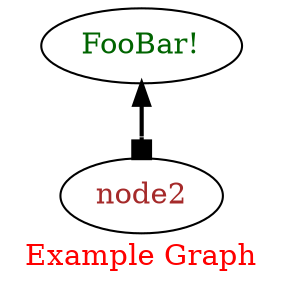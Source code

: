 digraph "foobar" {

  // Common Attribute Statements
  graph [ charset="UTF-8", clusterrank="global", fontcolor="#FF0000", label="Example Graph", labeljust="c", margin="(2.0,2.0)" ] ;
  node [ fontcolor="#A52A2A", labelloc="c", orientation="45", sides="8" ] ;
  edge [ arrowhead="box", dir="both", penwidth="2", style="bold" ] ;

  // Node Statements
  "node1" [ bgcolor="#FAFAD2", fontcolor="#006400", label="FooBar!" ] ;
  "node2" ;

  // Identifier Statements
  "node1" = "foobar" ;

  // Edge Statements
  "node1" -> "node2"  ;
}